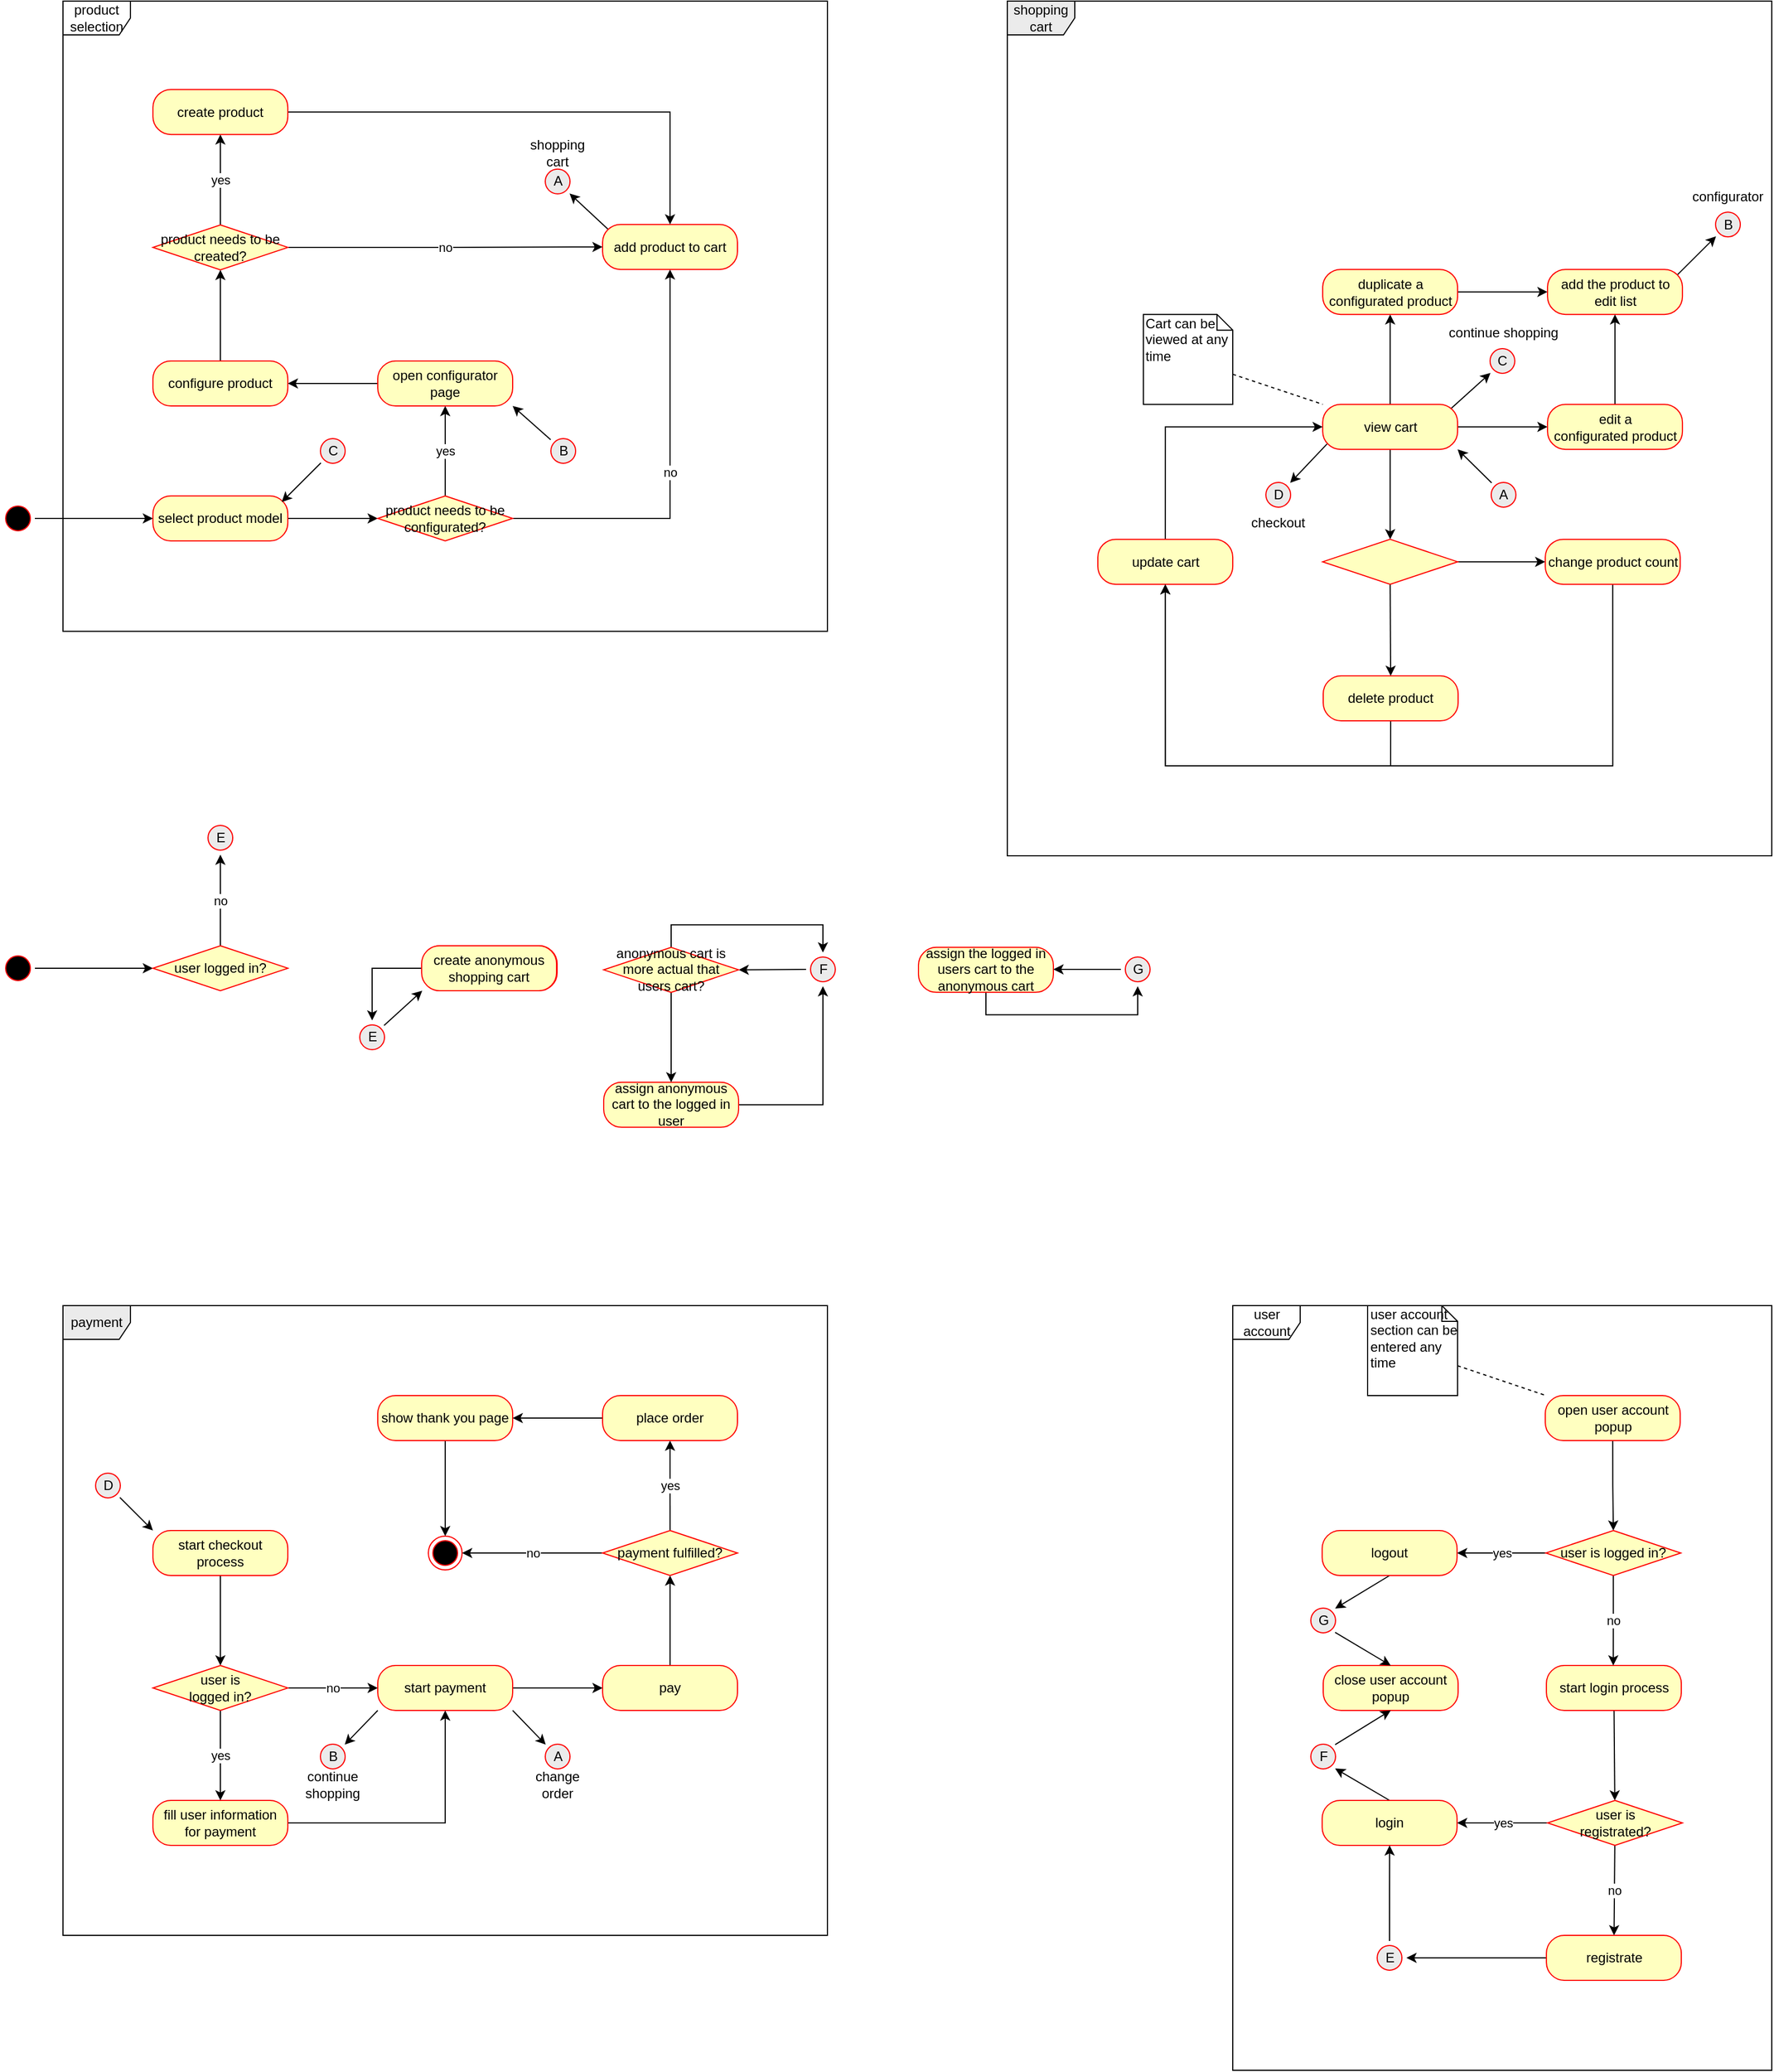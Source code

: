<mxfile version="13.3.1" type="device"><diagram id="E_ZSYY27F35FbY2pEfKc" name="Activity-Feature whole System"><mxGraphModel dx="1350" dy="816" grid="1" gridSize="10" guides="1" tooltips="1" connect="1" arrows="1" fold="1" page="1" pageScale="1" pageWidth="827" pageHeight="1169" math="0" shadow="0"><root><mxCell id="0"/><mxCell id="1" parent="0"/><mxCell id="Hu25dxv90kBAlVQyP7S_-33" value="user account" style="shape=umlFrame;whiteSpace=wrap;html=1;" parent="1" vertex="1"><mxGeometry x="1119.56" y="1240" width="479.47" height="680" as="geometry"/></mxCell><mxCell id="xkFdgrxgYcChMyyMa48f-175" value="payment" style="shape=umlFrame;whiteSpace=wrap;html=1;fillColor=#EBEBEB;" parent="1" vertex="1"><mxGeometry x="79.03" y="1240" width="680" height="560" as="geometry"/></mxCell><mxCell id="xkFdgrxgYcChMyyMa48f-104" value="shopping cart" style="shape=umlFrame;whiteSpace=wrap;html=1;fillColor=#EBEBEB;" parent="1" vertex="1"><mxGeometry x="919.03" y="80" width="680" height="760" as="geometry"/></mxCell><mxCell id="xkFdgrxgYcChMyyMa48f-55" value="product selection" style="shape=umlFrame;whiteSpace=wrap;html=1;" parent="1" vertex="1"><mxGeometry x="79.03" y="80" width="680" height="560.43" as="geometry"/></mxCell><mxCell id="xkFdgrxgYcChMyyMa48f-18" value="" style="edgeStyle=orthogonalEdgeStyle;rounded=0;orthogonalLoop=1;jettySize=auto;html=1;entryX=0;entryY=0.5;entryDx=0;entryDy=0;" parent="1" source="xkFdgrxgYcChMyyMa48f-1" target="xkFdgrxgYcChMyyMa48f-3" edge="1"><mxGeometry relative="1" as="geometry"><mxPoint x="234.03" y="569" as="targetPoint"/></mxGeometry></mxCell><mxCell id="xkFdgrxgYcChMyyMa48f-1" value="" style="ellipse;html=1;shape=startState;fillColor=#000000;strokeColor=#ff0000;" parent="1" vertex="1"><mxGeometry x="24.03" y="525" width="30" height="30" as="geometry"/></mxCell><mxCell id="xkFdgrxgYcChMyyMa48f-34" value="" style="edgeStyle=orthogonalEdgeStyle;rounded=0;orthogonalLoop=1;jettySize=auto;html=1;" parent="1" source="xkFdgrxgYcChMyyMa48f-3" target="xkFdgrxgYcChMyyMa48f-33" edge="1"><mxGeometry relative="1" as="geometry"/></mxCell><mxCell id="xkFdgrxgYcChMyyMa48f-3" value="select product model" style="rounded=1;whiteSpace=wrap;html=1;arcSize=40;fontColor=#000000;fillColor=#ffffc0;strokeColor=#ff0000;" parent="1" vertex="1"><mxGeometry x="159.03" y="520" width="120" height="40" as="geometry"/></mxCell><mxCell id="xkFdgrxgYcChMyyMa48f-36" value="yes" style="edgeStyle=orthogonalEdgeStyle;rounded=0;orthogonalLoop=1;jettySize=auto;html=1;" parent="1" source="xkFdgrxgYcChMyyMa48f-33" target="xkFdgrxgYcChMyyMa48f-35" edge="1"><mxGeometry relative="1" as="geometry"/></mxCell><mxCell id="xkFdgrxgYcChMyyMa48f-41" value="no" style="edgeStyle=orthogonalEdgeStyle;rounded=0;orthogonalLoop=1;jettySize=auto;html=1;entryX=0.5;entryY=1;entryDx=0;entryDy=0;" parent="1" source="xkFdgrxgYcChMyyMa48f-33" target="xkFdgrxgYcChMyyMa48f-44" edge="1"><mxGeometry relative="1" as="geometry"><mxPoint x="559.03" y="540" as="targetPoint"/></mxGeometry></mxCell><mxCell id="xkFdgrxgYcChMyyMa48f-33" value="product needs to be configurated?" style="rhombus;whiteSpace=wrap;html=1;fillColor=#ffffc0;strokeColor=#ff0000;fontFamily=Helvetica;fontSize=12;fontColor=#000000;align=center;" parent="1" vertex="1"><mxGeometry x="359.03" y="520" width="120" height="40" as="geometry"/></mxCell><mxCell id="xkFdgrxgYcChMyyMa48f-84" style="edgeStyle=none;rounded=0;orthogonalLoop=1;jettySize=auto;html=1;exitX=0.045;exitY=0.121;exitDx=0;exitDy=0;entryX=1;entryY=1;entryDx=0;entryDy=0;exitPerimeter=0;" parent="1" source="xkFdgrxgYcChMyyMa48f-44" target="xkFdgrxgYcChMyyMa48f-82" edge="1"><mxGeometry relative="1" as="geometry"/></mxCell><mxCell id="xkFdgrxgYcChMyyMa48f-44" value="add product to cart" style="rounded=1;whiteSpace=wrap;html=1;arcSize=40;fontColor=#000000;fillColor=#ffffc0;strokeColor=#ff0000;fontFamily=Helvetica;fontSize=12;align=center;" parent="1" vertex="1"><mxGeometry x="559" y="278.57" width="120" height="40" as="geometry"/></mxCell><mxCell id="Rp0HoMBA2yPft57vz_ov-6" style="edgeStyle=orthogonalEdgeStyle;rounded=0;orthogonalLoop=1;jettySize=auto;html=1;exitX=0;exitY=0.5;exitDx=0;exitDy=0;entryX=1;entryY=0.5;entryDx=0;entryDy=0;" parent="1" source="xkFdgrxgYcChMyyMa48f-35" target="xkFdgrxgYcChMyyMa48f-12" edge="1"><mxGeometry relative="1" as="geometry"/></mxCell><mxCell id="xkFdgrxgYcChMyyMa48f-35" value="open configurator page" style="rounded=1;whiteSpace=wrap;html=1;arcSize=40;fontColor=#000000;fillColor=#ffffc0;strokeColor=#ff0000;fontFamily=Helvetica;fontSize=12;align=center;" parent="1" vertex="1"><mxGeometry x="359.03" y="400" width="120" height="40" as="geometry"/></mxCell><mxCell id="xkFdgrxgYcChMyyMa48f-10" value="yes" style="edgeStyle=orthogonalEdgeStyle;rounded=0;orthogonalLoop=1;jettySize=auto;html=1;entryX=0.5;entryY=1;entryDx=0;entryDy=0;" parent="1" source="xkFdgrxgYcChMyyMa48f-7" target="Rp0HoMBA2yPft57vz_ov-9" edge="1"><mxGeometry relative="1" as="geometry"><mxPoint x="219.03" y="200" as="targetPoint"/></mxGeometry></mxCell><mxCell id="Rp0HoMBA2yPft57vz_ov-8" value="no" style="edgeStyle=orthogonalEdgeStyle;rounded=0;orthogonalLoop=1;jettySize=auto;html=1;exitX=1;exitY=0.5;exitDx=0;exitDy=0;entryX=0;entryY=0.5;entryDx=0;entryDy=0;" parent="1" source="xkFdgrxgYcChMyyMa48f-7" target="xkFdgrxgYcChMyyMa48f-44" edge="1"><mxGeometry relative="1" as="geometry"/></mxCell><mxCell id="xkFdgrxgYcChMyyMa48f-7" value="product needs to be created?" style="rhombus;whiteSpace=wrap;html=1;fillColor=#ffffc0;strokeColor=#ff0000;fontFamily=Helvetica;fontSize=12;fontColor=#000000;align=center;" parent="1" vertex="1"><mxGeometry x="159.03" y="279" width="120" height="40" as="geometry"/></mxCell><mxCell id="Rp0HoMBA2yPft57vz_ov-7" style="edgeStyle=orthogonalEdgeStyle;rounded=0;orthogonalLoop=1;jettySize=auto;html=1;exitX=0.5;exitY=0;exitDx=0;exitDy=0;entryX=0.5;entryY=1;entryDx=0;entryDy=0;" parent="1" source="xkFdgrxgYcChMyyMa48f-12" target="xkFdgrxgYcChMyyMa48f-7" edge="1"><mxGeometry relative="1" as="geometry"/></mxCell><mxCell id="xkFdgrxgYcChMyyMa48f-12" value="configure product" style="rounded=1;whiteSpace=wrap;html=1;arcSize=40;fontColor=#000000;fillColor=#ffffc0;strokeColor=#ff0000;fontFamily=Helvetica;fontSize=12;align=center;" parent="1" vertex="1"><mxGeometry x="159.03" y="400" width="120" height="40" as="geometry"/></mxCell><mxCell id="xkFdgrxgYcChMyyMa48f-59" value="" style="rounded=0;orthogonalLoop=1;jettySize=auto;html=1;entryX=1;entryY=1;entryDx=0;entryDy=0;" parent="1" source="xkFdgrxgYcChMyyMa48f-56" target="xkFdgrxgYcChMyyMa48f-35" edge="1"><mxGeometry relative="1" as="geometry"><mxPoint x="524.03" y="385" as="targetPoint"/></mxGeometry></mxCell><mxCell id="xkFdgrxgYcChMyyMa48f-56" value="B" style="ellipse;html=1;shape=startState;fillColor=#EBEBEB;strokeColor=#ff0000;" parent="1" vertex="1"><mxGeometry x="509.03" y="465" width="30" height="30" as="geometry"/></mxCell><mxCell id="xkFdgrxgYcChMyyMa48f-65" value="" style="edgeStyle=none;rounded=0;orthogonalLoop=1;jettySize=auto;html=1;" parent="1" source="xkFdgrxgYcChMyyMa48f-60" target="xkFdgrxgYcChMyyMa48f-64" edge="1"><mxGeometry relative="1" as="geometry"/></mxCell><mxCell id="xkFdgrxgYcChMyyMa48f-67" value="" style="edgeStyle=none;rounded=0;orthogonalLoop=1;jettySize=auto;html=1;" parent="1" source="xkFdgrxgYcChMyyMa48f-60" target="xkFdgrxgYcChMyyMa48f-66" edge="1"><mxGeometry relative="1" as="geometry"/></mxCell><mxCell id="xkFdgrxgYcChMyyMa48f-69" value="" style="edgeStyle=none;rounded=0;orthogonalLoop=1;jettySize=auto;html=1;" parent="1" source="xkFdgrxgYcChMyyMa48f-60" target="xkFdgrxgYcChMyyMa48f-68" edge="1"><mxGeometry relative="1" as="geometry"/></mxCell><mxCell id="xkFdgrxgYcChMyyMa48f-74" style="edgeStyle=none;rounded=0;orthogonalLoop=1;jettySize=auto;html=1;entryX=1;entryY=0;entryDx=0;entryDy=0;exitX=0.032;exitY=0.881;exitDx=0;exitDy=0;exitPerimeter=0;" parent="1" source="xkFdgrxgYcChMyyMa48f-60" target="xkFdgrxgYcChMyyMa48f-75" edge="1"><mxGeometry relative="1" as="geometry"><mxPoint x="1200.03" y="489" as="sourcePoint"/><mxPoint x="1120.03" y="559.0" as="targetPoint"/></mxGeometry></mxCell><mxCell id="xkFdgrxgYcChMyyMa48f-79" style="edgeStyle=none;rounded=0;orthogonalLoop=1;jettySize=auto;html=1;exitX=0;exitY=0;exitDx=0;exitDy=0;entryX=1;entryY=1;entryDx=0;entryDy=0;" parent="1" source="xkFdgrxgYcChMyyMa48f-77" target="xkFdgrxgYcChMyyMa48f-60" edge="1"><mxGeometry relative="1" as="geometry"><mxPoint x="1420.03" y="559.0" as="targetPoint"/></mxGeometry></mxCell><mxCell id="xkFdgrxgYcChMyyMa48f-153" style="rounded=0;orthogonalLoop=1;jettySize=auto;html=1;exitX=0.954;exitY=0.086;exitDx=0;exitDy=0;entryX=0;entryY=1;entryDx=0;entryDy=0;exitPerimeter=0;" parent="1" source="xkFdgrxgYcChMyyMa48f-60" target="xkFdgrxgYcChMyyMa48f-85" edge="1"><mxGeometry relative="1" as="geometry"/></mxCell><mxCell id="xkFdgrxgYcChMyyMa48f-154" value="continue shopping" style="text;html=1;align=center;verticalAlign=middle;resizable=0;points=[];;labelBackgroundColor=#ffffff;" parent="xkFdgrxgYcChMyyMa48f-153" vertex="1" connectable="0"><mxGeometry x="-0.624" y="1" relative="1" as="geometry"><mxPoint x="39.3" y="-60.52" as="offset"/></mxGeometry></mxCell><mxCell id="xkFdgrxgYcChMyyMa48f-60" value="view cart" style="rounded=1;whiteSpace=wrap;html=1;arcSize=40;fontColor=#000000;fillColor=#ffffc0;strokeColor=#ff0000;" parent="1" vertex="1"><mxGeometry x="1199.56" y="438.57" width="120" height="40" as="geometry"/></mxCell><mxCell id="Hu25dxv90kBAlVQyP7S_-50" style="edgeStyle=none;rounded=0;orthogonalLoop=1;jettySize=auto;html=1;exitX=1;exitY=0.5;exitDx=0;exitDy=0;entryX=0;entryY=0.5;entryDx=0;entryDy=0;" parent="1" source="xkFdgrxgYcChMyyMa48f-68" target="Hu25dxv90kBAlVQyP7S_-48" edge="1"><mxGeometry relative="1" as="geometry"/></mxCell><mxCell id="Hu25dxv90kBAlVQyP7S_-51" style="edgeStyle=none;rounded=0;orthogonalLoop=1;jettySize=auto;html=1;exitX=0.5;exitY=1;exitDx=0;exitDy=0;entryX=0.5;entryY=0;entryDx=0;entryDy=0;" parent="1" source="xkFdgrxgYcChMyyMa48f-68" target="Hu25dxv90kBAlVQyP7S_-46" edge="1"><mxGeometry relative="1" as="geometry"/></mxCell><mxCell id="xkFdgrxgYcChMyyMa48f-68" value="" style="rhombus;whiteSpace=wrap;html=1;fillColor=#ffffc0;strokeColor=#ff0000;fontFamily=Helvetica;fontSize=12;fontColor=#000000;align=center;" parent="1" vertex="1"><mxGeometry x="1199.56" y="558.57" width="120" height="40" as="geometry"/></mxCell><mxCell id="xkFdgrxgYcChMyyMa48f-161" style="edgeStyle=orthogonalEdgeStyle;rounded=0;orthogonalLoop=1;jettySize=auto;html=1;exitX=0.5;exitY=0;exitDx=0;exitDy=0;entryX=0;entryY=0.5;entryDx=0;entryDy=0;" parent="1" source="xkFdgrxgYcChMyyMa48f-158" target="xkFdgrxgYcChMyyMa48f-60" edge="1"><mxGeometry relative="1" as="geometry"/></mxCell><mxCell id="xkFdgrxgYcChMyyMa48f-158" value="update cart" style="rounded=1;whiteSpace=wrap;html=1;arcSize=40;fontColor=#000000;fillColor=#ffffc0;strokeColor=#ff0000;" parent="1" vertex="1"><mxGeometry x="999.56" y="558.57" width="120" height="40" as="geometry"/></mxCell><mxCell id="xkFdgrxgYcChMyyMa48f-97" value="" style="edgeStyle=none;rounded=0;orthogonalLoop=1;jettySize=auto;html=1;" parent="1" source="xkFdgrxgYcChMyyMa48f-66" target="xkFdgrxgYcChMyyMa48f-96" edge="1"><mxGeometry relative="1" as="geometry"/></mxCell><mxCell id="xkFdgrxgYcChMyyMa48f-66" value="duplicate a configurated product" style="rounded=1;whiteSpace=wrap;html=1;arcSize=40;fontColor=#000000;fillColor=#ffffc0;strokeColor=#ff0000;" parent="1" vertex="1"><mxGeometry x="1199.56" y="318.57" width="120" height="40" as="geometry"/></mxCell><mxCell id="xkFdgrxgYcChMyyMa48f-101" style="edgeStyle=none;rounded=0;orthogonalLoop=1;jettySize=auto;html=1;exitX=0.959;exitY=0.131;exitDx=0;exitDy=0;entryX=0;entryY=1;entryDx=0;entryDy=0;exitPerimeter=0;" parent="1" source="xkFdgrxgYcChMyyMa48f-96" target="xkFdgrxgYcChMyyMa48f-99" edge="1"><mxGeometry relative="1" as="geometry"/></mxCell><mxCell id="xkFdgrxgYcChMyyMa48f-96" value="add the product to edit list" style="rounded=1;whiteSpace=wrap;html=1;arcSize=40;fontColor=#000000;fillColor=#ffffc0;strokeColor=#ff0000;" parent="1" vertex="1"><mxGeometry x="1399.56" y="318.57" width="120" height="40" as="geometry"/></mxCell><mxCell id="xkFdgrxgYcChMyyMa48f-98" style="edgeStyle=none;rounded=0;orthogonalLoop=1;jettySize=auto;html=1;exitX=0.5;exitY=0;exitDx=0;exitDy=0;entryX=0.5;entryY=1;entryDx=0;entryDy=0;" parent="1" source="xkFdgrxgYcChMyyMa48f-64" target="xkFdgrxgYcChMyyMa48f-96" edge="1"><mxGeometry relative="1" as="geometry"/></mxCell><mxCell id="xkFdgrxgYcChMyyMa48f-64" value="edit a &lt;br&gt;configurated product" style="rounded=1;whiteSpace=wrap;html=1;arcSize=40;fontColor=#000000;fillColor=#ffffc0;strokeColor=#ff0000;" parent="1" vertex="1"><mxGeometry x="1399.56" y="438.57" width="120" height="40" as="geometry"/></mxCell><mxCell id="xkFdgrxgYcChMyyMa48f-75" value="D" style="ellipse;html=1;shape=startState;fillColor=#EBEBEB;strokeColor=#ff0000;" parent="1" vertex="1"><mxGeometry x="1145.03" y="504.0" width="30" height="30" as="geometry"/></mxCell><mxCell id="xkFdgrxgYcChMyyMa48f-77" value="A" style="ellipse;html=1;shape=startState;fillColor=#EBEBEB;strokeColor=#ff0000;" parent="1" vertex="1"><mxGeometry x="1345.43" y="504.0" width="30" height="30" as="geometry"/></mxCell><mxCell id="xkFdgrxgYcChMyyMa48f-82" value="A" style="ellipse;html=1;shape=startState;fillColor=#EBEBEB;strokeColor=#ff0000;" parent="1" vertex="1"><mxGeometry x="504.03" y="225.43" width="30" height="30" as="geometry"/></mxCell><mxCell id="xkFdgrxgYcChMyyMa48f-85" value="C" style="ellipse;html=1;shape=startState;fillColor=#EBEBEB;strokeColor=#ff0000;" parent="1" vertex="1"><mxGeometry x="1344.43" y="385" width="30" height="30" as="geometry"/></mxCell><mxCell id="xkFdgrxgYcChMyyMa48f-91" value="" style="edgeStyle=none;rounded=0;orthogonalLoop=1;jettySize=auto;html=1;entryX=0.955;entryY=0.135;entryDx=0;entryDy=0;entryPerimeter=0;" parent="1" source="xkFdgrxgYcChMyyMa48f-88" target="xkFdgrxgYcChMyyMa48f-3" edge="1"><mxGeometry relative="1" as="geometry"><mxPoint x="224.03" y="480.0" as="targetPoint"/></mxGeometry></mxCell><mxCell id="xkFdgrxgYcChMyyMa48f-88" value="C" style="ellipse;html=1;shape=startState;fillColor=#EBEBEB;strokeColor=#ff0000;" parent="1" vertex="1"><mxGeometry x="304.03" y="465" width="30" height="30" as="geometry"/></mxCell><mxCell id="xkFdgrxgYcChMyyMa48f-99" value="B" style="ellipse;html=1;shape=startState;fillColor=#EBEBEB;strokeColor=#ff0000;" parent="1" vertex="1"><mxGeometry x="1545.03" y="263.57" width="30" height="30" as="geometry"/></mxCell><mxCell id="xkFdgrxgYcChMyyMa48f-108" value="" style="edgeStyle=none;rounded=0;orthogonalLoop=1;jettySize=auto;html=1;" parent="1" source="xkFdgrxgYcChMyyMa48f-105" target="xkFdgrxgYcChMyyMa48f-107" edge="1"><mxGeometry relative="1" as="geometry"/></mxCell><mxCell id="xkFdgrxgYcChMyyMa48f-105" value="start checkout process" style="rounded=1;whiteSpace=wrap;html=1;arcSize=40;fontColor=#000000;fillColor=#ffffc0;strokeColor=#ff0000;" parent="1" vertex="1"><mxGeometry x="159.03" y="1440" width="120" height="40" as="geometry"/></mxCell><mxCell id="xkFdgrxgYcChMyyMa48f-113" value="yes" style="edgeStyle=none;rounded=0;orthogonalLoop=1;jettySize=auto;html=1;" parent="1" source="xkFdgrxgYcChMyyMa48f-107" target="xkFdgrxgYcChMyyMa48f-112" edge="1"><mxGeometry relative="1" as="geometry"/></mxCell><mxCell id="xkFdgrxgYcChMyyMa48f-115" value="no" style="edgeStyle=none;rounded=0;orthogonalLoop=1;jettySize=auto;html=1;" parent="1" source="xkFdgrxgYcChMyyMa48f-107" target="xkFdgrxgYcChMyyMa48f-114" edge="1"><mxGeometry relative="1" as="geometry"/></mxCell><mxCell id="xkFdgrxgYcChMyyMa48f-107" value="user is &lt;br&gt;logged in?" style="rhombus;whiteSpace=wrap;html=1;fillColor=#ffffc0;strokeColor=#ff0000;fontFamily=Helvetica;fontSize=12;fontColor=#000000;align=center;" parent="1" vertex="1"><mxGeometry x="159.03" y="1560" width="120" height="40" as="geometry"/></mxCell><mxCell id="xkFdgrxgYcChMyyMa48f-134" value="" style="edgeStyle=orthogonalEdgeStyle;rounded=0;orthogonalLoop=1;jettySize=auto;html=1;" parent="1" source="xkFdgrxgYcChMyyMa48f-114" target="xkFdgrxgYcChMyyMa48f-133" edge="1"><mxGeometry relative="1" as="geometry"/></mxCell><mxCell id="xkFdgrxgYcChMyyMa48f-163" style="rounded=0;orthogonalLoop=1;jettySize=auto;html=1;exitX=0;exitY=1;exitDx=0;exitDy=0;entryX=1;entryY=0;entryDx=0;entryDy=0;" parent="1" source="xkFdgrxgYcChMyyMa48f-114" target="xkFdgrxgYcChMyyMa48f-162" edge="1"><mxGeometry relative="1" as="geometry"/></mxCell><mxCell id="xkFdgrxgYcChMyyMa48f-167" style="edgeStyle=none;rounded=0;orthogonalLoop=1;jettySize=auto;html=1;exitX=1;exitY=1;exitDx=0;exitDy=0;entryX=0;entryY=0;entryDx=0;entryDy=0;" parent="1" source="xkFdgrxgYcChMyyMa48f-114" target="xkFdgrxgYcChMyyMa48f-165" edge="1"><mxGeometry relative="1" as="geometry"/></mxCell><mxCell id="xkFdgrxgYcChMyyMa48f-114" value="start payment&lt;br&gt;" style="rounded=1;whiteSpace=wrap;html=1;arcSize=40;fontColor=#000000;fillColor=#ffffc0;strokeColor=#ff0000;fontFamily=Helvetica;fontSize=12;align=center;" parent="1" vertex="1"><mxGeometry x="359.03" y="1560" width="120" height="40" as="geometry"/></mxCell><mxCell id="xkFdgrxgYcChMyyMa48f-171" style="edgeStyle=none;rounded=0;orthogonalLoop=1;jettySize=auto;html=1;exitX=0.5;exitY=0;exitDx=0;exitDy=0;entryX=0.5;entryY=1;entryDx=0;entryDy=0;" parent="1" source="xkFdgrxgYcChMyyMa48f-133" target="xkFdgrxgYcChMyyMa48f-117" edge="1"><mxGeometry relative="1" as="geometry"/></mxCell><mxCell id="xkFdgrxgYcChMyyMa48f-133" value="pay" style="rounded=1;whiteSpace=wrap;html=1;arcSize=40;fontColor=#000000;fillColor=#ffffc0;strokeColor=#ff0000;fontFamily=Helvetica;fontSize=12;align=center;" parent="1" vertex="1"><mxGeometry x="559.03" y="1560" width="120" height="40" as="geometry"/></mxCell><mxCell id="xkFdgrxgYcChMyyMa48f-174" value="no" style="edgeStyle=none;rounded=0;orthogonalLoop=1;jettySize=auto;html=1;exitX=0;exitY=0.5;exitDx=0;exitDy=0;entryX=1;entryY=0.5;entryDx=0;entryDy=0;" parent="1" source="xkFdgrxgYcChMyyMa48f-117" target="xkFdgrxgYcChMyyMa48f-130" edge="1"><mxGeometry relative="1" as="geometry"/></mxCell><mxCell id="XdC96Cc8y_6DMQEdUEgo-3" value="yes" style="edgeStyle=orthogonalEdgeStyle;rounded=0;orthogonalLoop=1;jettySize=auto;html=1;exitX=0.5;exitY=0;exitDx=0;exitDy=0;entryX=0.5;entryY=1;entryDx=0;entryDy=0;" parent="1" source="xkFdgrxgYcChMyyMa48f-117" target="XdC96Cc8y_6DMQEdUEgo-1" edge="1"><mxGeometry relative="1" as="geometry"/></mxCell><mxCell id="xkFdgrxgYcChMyyMa48f-117" value="payment fulfilled?" style="rhombus;whiteSpace=wrap;html=1;fillColor=#ffffc0;strokeColor=#ff0000;fontFamily=Helvetica;fontSize=12;fontColor=#000000;align=center;" parent="1" vertex="1"><mxGeometry x="559.03" y="1440" width="120" height="40" as="geometry"/></mxCell><mxCell id="xkFdgrxgYcChMyyMa48f-170" style="edgeStyle=none;rounded=0;orthogonalLoop=1;jettySize=auto;html=1;exitX=0.5;exitY=1;exitDx=0;exitDy=0;entryX=0.5;entryY=0;entryDx=0;entryDy=0;" parent="1" source="xkFdgrxgYcChMyyMa48f-126" target="xkFdgrxgYcChMyyMa48f-130" edge="1"><mxGeometry relative="1" as="geometry"/></mxCell><mxCell id="xkFdgrxgYcChMyyMa48f-126" value="show thank you page" style="rounded=1;whiteSpace=wrap;html=1;arcSize=40;fontColor=#000000;fillColor=#ffffc0;strokeColor=#ff0000;fontFamily=Helvetica;fontSize=12;align=center;" parent="1" vertex="1"><mxGeometry x="359.03" y="1320" width="120" height="40" as="geometry"/></mxCell><mxCell id="xkFdgrxgYcChMyyMa48f-116" style="edgeStyle=orthogonalEdgeStyle;rounded=0;orthogonalLoop=1;jettySize=auto;html=1;exitX=1;exitY=0.5;exitDx=0;exitDy=0;entryX=0.5;entryY=1;entryDx=0;entryDy=0;" parent="1" source="xkFdgrxgYcChMyyMa48f-112" target="xkFdgrxgYcChMyyMa48f-114" edge="1"><mxGeometry relative="1" as="geometry"/></mxCell><mxCell id="xkFdgrxgYcChMyyMa48f-112" value="fill user information for payment" style="rounded=1;whiteSpace=wrap;html=1;arcSize=40;fontColor=#000000;fillColor=#ffffc0;strokeColor=#ff0000;fontFamily=Helvetica;fontSize=12;align=center;" parent="1" vertex="1"><mxGeometry x="159.03" y="1680" width="120" height="40" as="geometry"/></mxCell><mxCell id="xkFdgrxgYcChMyyMa48f-111" style="edgeStyle=none;rounded=0;orthogonalLoop=1;jettySize=auto;html=1;exitX=1;exitY=1;exitDx=0;exitDy=0;entryX=0;entryY=0;entryDx=0;entryDy=0;" parent="1" source="xkFdgrxgYcChMyyMa48f-109" target="xkFdgrxgYcChMyyMa48f-105" edge="1"><mxGeometry relative="1" as="geometry"/></mxCell><mxCell id="xkFdgrxgYcChMyyMa48f-109" value="D" style="ellipse;html=1;shape=startState;fillColor=#EBEBEB;strokeColor=#ff0000;" parent="1" vertex="1"><mxGeometry x="104.03" y="1385" width="30" height="30" as="geometry"/></mxCell><mxCell id="xkFdgrxgYcChMyyMa48f-130" value="" style="ellipse;html=1;shape=endState;fillColor=#000000;strokeColor=#ff0000;" parent="1" vertex="1"><mxGeometry x="404.03" y="1445" width="30" height="30" as="geometry"/></mxCell><mxCell id="xkFdgrxgYcChMyyMa48f-155" value="checkout" style="text;html=1;strokeColor=none;fillColor=none;align=center;verticalAlign=middle;whiteSpace=wrap;rounded=0;" parent="1" vertex="1"><mxGeometry x="1140.03" y="534" width="40" height="20" as="geometry"/></mxCell><mxCell id="xkFdgrxgYcChMyyMa48f-156" value="shopping cart" style="text;html=1;strokeColor=none;fillColor=none;align=center;verticalAlign=middle;whiteSpace=wrap;rounded=0;" parent="1" vertex="1"><mxGeometry x="499.03" y="205" width="40" height="20" as="geometry"/></mxCell><mxCell id="xkFdgrxgYcChMyyMa48f-157" value="configurator" style="text;html=1;strokeColor=none;fillColor=none;align=center;verticalAlign=middle;whiteSpace=wrap;rounded=0;" parent="1" vertex="1"><mxGeometry x="1540.03" y="244" width="40" height="20" as="geometry"/></mxCell><mxCell id="xkFdgrxgYcChMyyMa48f-162" value="B" style="ellipse;html=1;shape=startState;fillColor=#EBEBEB;strokeColor=#ff0000;" parent="1" vertex="1"><mxGeometry x="304.03" y="1626" width="30" height="30" as="geometry"/></mxCell><mxCell id="xkFdgrxgYcChMyyMa48f-164" value="continue shopping" style="text;html=1;strokeColor=none;fillColor=none;align=center;verticalAlign=middle;whiteSpace=wrap;rounded=0;" parent="1" vertex="1"><mxGeometry x="299.03" y="1656" width="40" height="20" as="geometry"/></mxCell><mxCell id="xkFdgrxgYcChMyyMa48f-165" value="A" style="ellipse;html=1;shape=startState;fillColor=#EBEBEB;strokeColor=#ff0000;" parent="1" vertex="1"><mxGeometry x="504.03" y="1626" width="30" height="30" as="geometry"/></mxCell><mxCell id="xkFdgrxgYcChMyyMa48f-166" value="change order" style="text;html=1;strokeColor=none;fillColor=none;align=center;verticalAlign=middle;whiteSpace=wrap;rounded=0;" parent="1" vertex="1"><mxGeometry x="499.03" y="1656" width="40" height="20" as="geometry"/></mxCell><mxCell id="Hu25dxv90kBAlVQyP7S_-6" style="endArrow=none;dashed=1;html=1;fontFamily=Helvetica;fontSize=11;fontColor=#000000;align=center;strokeColor=#000000;" parent="1" source="Hu25dxv90kBAlVQyP7S_-3" target="xkFdgrxgYcChMyyMa48f-60" edge="1"><mxGeometry relative="1" as="geometry"/></mxCell><mxCell id="Hu25dxv90kBAlVQyP7S_-3" value="Cart can be viewed at any time" style="shape=note;whiteSpace=wrap;html=1;size=14;verticalAlign=top;align=left;spacingTop=-6;" parent="1" vertex="1"><mxGeometry x="1040.09" y="358.57" width="79.47" height="80" as="geometry"/></mxCell><mxCell id="Hu25dxv90kBAlVQyP7S_-10" value="" style="edgeStyle=none;rounded=0;orthogonalLoop=1;jettySize=auto;html=1;" parent="1" source="Hu25dxv90kBAlVQyP7S_-7" target="Hu25dxv90kBAlVQyP7S_-9" edge="1"><mxGeometry relative="1" as="geometry"/></mxCell><mxCell id="Hu25dxv90kBAlVQyP7S_-7" value="start login process" style="rounded=1;whiteSpace=wrap;html=1;arcSize=40;fontColor=#000000;fillColor=#ffffc0;strokeColor=#ff0000;" parent="1" vertex="1"><mxGeometry x="1398.56" y="1560" width="120" height="40" as="geometry"/></mxCell><mxCell id="Hu25dxv90kBAlVQyP7S_-12" value="no" style="edgeStyle=none;rounded=0;orthogonalLoop=1;jettySize=auto;html=1;" parent="1" source="Hu25dxv90kBAlVQyP7S_-9" target="Hu25dxv90kBAlVQyP7S_-11" edge="1"><mxGeometry relative="1" as="geometry"/></mxCell><mxCell id="Hu25dxv90kBAlVQyP7S_-14" value="yes" style="edgeStyle=none;rounded=0;orthogonalLoop=1;jettySize=auto;html=1;" parent="1" source="Hu25dxv90kBAlVQyP7S_-9" target="Hu25dxv90kBAlVQyP7S_-13" edge="1"><mxGeometry relative="1" as="geometry"/></mxCell><mxCell id="Hu25dxv90kBAlVQyP7S_-9" value="user is &lt;br&gt;registrated?" style="rhombus;whiteSpace=wrap;html=1;fillColor=#ffffc0;strokeColor=#ff0000;fontFamily=Helvetica;fontSize=12;fontColor=#000000;align=center;" parent="1" vertex="1"><mxGeometry x="1399.56" y="1680" width="120" height="40" as="geometry"/></mxCell><mxCell id="nnfLK5CVF44dqB5_4nu6-29" value="" style="rounded=0;orthogonalLoop=1;jettySize=auto;html=1;entryX=1;entryY=1;entryDx=0;entryDy=0;exitX=0.5;exitY=0;exitDx=0;exitDy=0;" edge="1" parent="1" source="Hu25dxv90kBAlVQyP7S_-13" target="nnfLK5CVF44dqB5_4nu6-28"><mxGeometry relative="1" as="geometry"/></mxCell><mxCell id="Hu25dxv90kBAlVQyP7S_-13" value="login" style="rounded=1;whiteSpace=wrap;html=1;arcSize=40;fontColor=#000000;fillColor=#ffffc0;strokeColor=#ff0000;fontFamily=Helvetica;fontSize=12;align=center;" parent="1" vertex="1"><mxGeometry x="1199.09" y="1680" width="120" height="40" as="geometry"/></mxCell><mxCell id="nnfLK5CVF44dqB5_4nu6-2" style="edgeStyle=orthogonalEdgeStyle;rounded=0;orthogonalLoop=1;jettySize=auto;html=1;exitX=0;exitY=0.5;exitDx=0;exitDy=0;entryX=1;entryY=0.5;entryDx=0;entryDy=0;" edge="1" parent="1" source="Hu25dxv90kBAlVQyP7S_-11" target="nnfLK5CVF44dqB5_4nu6-18"><mxGeometry relative="1" as="geometry"><mxPoint x="1319.03" y="1820" as="targetPoint"/></mxGeometry></mxCell><mxCell id="Hu25dxv90kBAlVQyP7S_-11" value="registrate" style="rounded=1;whiteSpace=wrap;html=1;arcSize=40;fontColor=#000000;fillColor=#ffffc0;strokeColor=#ff0000;fontFamily=Helvetica;fontSize=12;align=center;" parent="1" vertex="1"><mxGeometry x="1398.56" y="1800" width="120" height="40" as="geometry"/></mxCell><mxCell id="Hu25dxv90kBAlVQyP7S_-26" value="" style="edgeStyle=orthogonalEdgeStyle;rounded=0;orthogonalLoop=1;jettySize=auto;html=1;entryX=0.5;entryY=0;entryDx=0;entryDy=0;exitX=0.5;exitY=1;exitDx=0;exitDy=0;" parent="1" source="Hu25dxv90kBAlVQyP7S_-20" target="Hu25dxv90kBAlVQyP7S_-25" edge="1"><mxGeometry relative="1" as="geometry"/></mxCell><mxCell id="Hu25dxv90kBAlVQyP7S_-20" value="open user account popup" style="rounded=1;whiteSpace=wrap;html=1;arcSize=40;fontColor=#000000;fillColor=#ffffc0;strokeColor=#ff0000;" parent="1" vertex="1"><mxGeometry x="1397.56" y="1320" width="120" height="40" as="geometry"/></mxCell><mxCell id="Hu25dxv90kBAlVQyP7S_-29" value="no" style="edgeStyle=orthogonalEdgeStyle;rounded=0;orthogonalLoop=1;jettySize=auto;html=1;exitX=0.5;exitY=1;exitDx=0;exitDy=0;" parent="1" source="Hu25dxv90kBAlVQyP7S_-25" edge="1"><mxGeometry relative="1" as="geometry"><mxPoint x="1458.03" y="1560" as="targetPoint"/></mxGeometry></mxCell><mxCell id="Hu25dxv90kBAlVQyP7S_-30" value="yes" style="edgeStyle=orthogonalEdgeStyle;rounded=0;orthogonalLoop=1;jettySize=auto;html=1;exitX=0;exitY=0.5;exitDx=0;exitDy=0;entryX=1;entryY=0.5;entryDx=0;entryDy=0;" parent="1" source="Hu25dxv90kBAlVQyP7S_-25" target="Hu25dxv90kBAlVQyP7S_-27" edge="1"><mxGeometry relative="1" as="geometry"/></mxCell><mxCell id="Hu25dxv90kBAlVQyP7S_-25" value="user is logged in?" style="rhombus;whiteSpace=wrap;html=1;fillColor=#ffffc0;strokeColor=#ff0000;fontFamily=Helvetica;fontSize=12;fontColor=#000000;align=center;" parent="1" vertex="1"><mxGeometry x="1398.09" y="1440" width="120" height="40" as="geometry"/></mxCell><mxCell id="Hu25dxv90kBAlVQyP7S_-44" style="edgeStyle=none;rounded=0;orthogonalLoop=1;jettySize=auto;html=1;exitX=0.5;exitY=1;exitDx=0;exitDy=0;entryX=1;entryY=0;entryDx=0;entryDy=0;" parent="1" source="Hu25dxv90kBAlVQyP7S_-27" target="nnfLK5CVF44dqB5_4nu6-40" edge="1"><mxGeometry relative="1" as="geometry"/></mxCell><mxCell id="Hu25dxv90kBAlVQyP7S_-27" value="logout" style="rounded=1;whiteSpace=wrap;html=1;arcSize=40;fontColor=#000000;fillColor=#ffffc0;strokeColor=#ff0000;" parent="1" vertex="1"><mxGeometry x="1199.09" y="1440" width="120" height="40" as="geometry"/></mxCell><mxCell id="Hu25dxv90kBAlVQyP7S_-37" style="endArrow=none;dashed=1;html=1;fontFamily=Helvetica;fontSize=11;fontColor=#000000;align=center;strokeColor=#000000;" parent="1" source="Hu25dxv90kBAlVQyP7S_-35" target="Hu25dxv90kBAlVQyP7S_-20" edge="1"><mxGeometry relative="1" as="geometry"/></mxCell><mxCell id="Hu25dxv90kBAlVQyP7S_-35" value="user account section can be entered any time" style="shape=note;whiteSpace=wrap;html=1;size=14;verticalAlign=top;align=left;spacingTop=-6;" parent="1" vertex="1"><mxGeometry x="1239.5" y="1240" width="80.06" height="80" as="geometry"/></mxCell><mxCell id="Hu25dxv90kBAlVQyP7S_-42" value="close user account popup" style="rounded=1;whiteSpace=wrap;html=1;arcSize=40;fontColor=#000000;fillColor=#ffffc0;strokeColor=#ff0000;" parent="1" vertex="1"><mxGeometry x="1200.03" y="1560" width="120" height="40" as="geometry"/></mxCell><mxCell id="Hu25dxv90kBAlVQyP7S_-52" style="edgeStyle=orthogonalEdgeStyle;rounded=0;orthogonalLoop=1;jettySize=auto;html=1;exitX=0.5;exitY=1;exitDx=0;exitDy=0;entryX=0.5;entryY=1;entryDx=0;entryDy=0;" parent="1" source="Hu25dxv90kBAlVQyP7S_-46" target="xkFdgrxgYcChMyyMa48f-158" edge="1"><mxGeometry relative="1" as="geometry"><Array as="points"><mxPoint x="1260.03" y="760"/><mxPoint x="1060.03" y="760"/></Array></mxGeometry></mxCell><mxCell id="Hu25dxv90kBAlVQyP7S_-46" value="delete product" style="rounded=1;whiteSpace=wrap;html=1;arcSize=40;fontColor=#000000;fillColor=#ffffc0;strokeColor=#ff0000;" parent="1" vertex="1"><mxGeometry x="1200.03" y="680" width="120" height="40" as="geometry"/></mxCell><mxCell id="Hu25dxv90kBAlVQyP7S_-53" style="edgeStyle=orthogonalEdgeStyle;rounded=0;orthogonalLoop=1;jettySize=auto;html=1;exitX=0.5;exitY=1;exitDx=0;exitDy=0;entryX=0.5;entryY=1;entryDx=0;entryDy=0;" parent="1" source="Hu25dxv90kBAlVQyP7S_-48" target="xkFdgrxgYcChMyyMa48f-158" edge="1"><mxGeometry relative="1" as="geometry"><Array as="points"><mxPoint x="1458.03" y="760"/><mxPoint x="1060.03" y="760"/></Array></mxGeometry></mxCell><mxCell id="Hu25dxv90kBAlVQyP7S_-48" value="change product count" style="rounded=1;whiteSpace=wrap;html=1;arcSize=40;fontColor=#000000;fillColor=#ffffc0;strokeColor=#ff0000;" parent="1" vertex="1"><mxGeometry x="1397.56" y="558.57" width="120" height="40" as="geometry"/></mxCell><mxCell id="XdC96Cc8y_6DMQEdUEgo-2" style="edgeStyle=orthogonalEdgeStyle;rounded=0;orthogonalLoop=1;jettySize=auto;html=1;exitX=0;exitY=0.5;exitDx=0;exitDy=0;entryX=1;entryY=0.5;entryDx=0;entryDy=0;" parent="1" source="XdC96Cc8y_6DMQEdUEgo-1" target="xkFdgrxgYcChMyyMa48f-126" edge="1"><mxGeometry relative="1" as="geometry"/></mxCell><mxCell id="XdC96Cc8y_6DMQEdUEgo-1" value="place order" style="rounded=1;whiteSpace=wrap;html=1;arcSize=40;fontColor=#000000;fillColor=#ffffc0;strokeColor=#ff0000;" parent="1" vertex="1"><mxGeometry x="559" y="1320" width="120" height="40" as="geometry"/></mxCell><mxCell id="Rp0HoMBA2yPft57vz_ov-10" style="edgeStyle=orthogonalEdgeStyle;rounded=0;orthogonalLoop=1;jettySize=auto;html=1;exitX=1;exitY=0.5;exitDx=0;exitDy=0;entryX=0.5;entryY=0;entryDx=0;entryDy=0;" parent="1" source="Rp0HoMBA2yPft57vz_ov-9" target="xkFdgrxgYcChMyyMa48f-44" edge="1"><mxGeometry relative="1" as="geometry"><Array as="points"><mxPoint x="619" y="179"/></Array></mxGeometry></mxCell><mxCell id="Rp0HoMBA2yPft57vz_ov-9" value="create product" style="rounded=1;whiteSpace=wrap;html=1;arcSize=40;fontColor=#000000;fillColor=#ffffc0;strokeColor=#ff0000;fontFamily=Helvetica;fontSize=12;align=center;" parent="1" vertex="1"><mxGeometry x="159.03" y="158.57" width="120" height="40" as="geometry"/></mxCell><mxCell id="nnfLK5CVF44dqB5_4nu6-3" style="edgeStyle=orthogonalEdgeStyle;rounded=0;orthogonalLoop=1;jettySize=auto;html=1;exitX=0.5;exitY=0;exitDx=0;exitDy=0;entryX=0.5;entryY=1;entryDx=0;entryDy=0;" edge="1" parent="1" source="nnfLK5CVF44dqB5_4nu6-18" target="Hu25dxv90kBAlVQyP7S_-13"><mxGeometry relative="1" as="geometry"><mxPoint x="1259.03" y="1800" as="sourcePoint"/></mxGeometry></mxCell><mxCell id="nnfLK5CVF44dqB5_4nu6-7" style="edgeStyle=orthogonalEdgeStyle;rounded=0;orthogonalLoop=1;jettySize=auto;html=1;exitX=1;exitY=0.5;exitDx=0;exitDy=0;entryX=0;entryY=0.5;entryDx=0;entryDy=0;" edge="1" parent="1" source="nnfLK5CVF44dqB5_4nu6-5" target="nnfLK5CVF44dqB5_4nu6-8"><mxGeometry relative="1" as="geometry"><mxPoint x="159.03" y="940" as="targetPoint"/></mxGeometry></mxCell><mxCell id="nnfLK5CVF44dqB5_4nu6-5" value="" style="ellipse;html=1;shape=startState;fillColor=#000000;strokeColor=#ff0000;" vertex="1" parent="1"><mxGeometry x="24.03" y="925" width="30" height="30" as="geometry"/></mxCell><mxCell id="nnfLK5CVF44dqB5_4nu6-19" value="no" style="edgeStyle=none;rounded=0;orthogonalLoop=1;jettySize=auto;html=1;exitX=0.5;exitY=0;exitDx=0;exitDy=0;entryX=0.5;entryY=1;entryDx=0;entryDy=0;" edge="1" parent="1" source="nnfLK5CVF44dqB5_4nu6-8" target="nnfLK5CVF44dqB5_4nu6-20"><mxGeometry relative="1" as="geometry"><mxPoint x="219.03" y="840" as="targetPoint"/></mxGeometry></mxCell><mxCell id="nnfLK5CVF44dqB5_4nu6-8" value="user logged in?" style="rhombus;whiteSpace=wrap;html=1;fillColor=#ffffc0;strokeColor=#ff0000;fontFamily=Helvetica;fontSize=12;fontColor=#000000;align=center;" vertex="1" parent="1"><mxGeometry x="159.03" y="920" width="120" height="40" as="geometry"/></mxCell><mxCell id="nnfLK5CVF44dqB5_4nu6-16" style="edgeStyle=orthogonalEdgeStyle;rounded=0;orthogonalLoop=1;jettySize=auto;html=1;exitX=0;exitY=0.5;exitDx=0;exitDy=0;entryX=0.5;entryY=0;entryDx=0;entryDy=0;" edge="1" parent="1" source="nnfLK5CVF44dqB5_4nu6-12" target="nnfLK5CVF44dqB5_4nu6-13"><mxGeometry relative="1" as="geometry"/></mxCell><mxCell id="nnfLK5CVF44dqB5_4nu6-12" value="create cart" style="rounded=1;whiteSpace=wrap;html=1;arcSize=40;fontColor=#000000;fillColor=#ffffc0;strokeColor=#ff0000;" vertex="1" parent="1"><mxGeometry x="398.59" y="920.0" width="120" height="40" as="geometry"/></mxCell><mxCell id="nnfLK5CVF44dqB5_4nu6-17" style="rounded=0;orthogonalLoop=1;jettySize=auto;html=1;exitX=1;exitY=0;exitDx=0;exitDy=0;entryX=0;entryY=1;entryDx=0;entryDy=0;" edge="1" parent="1" source="nnfLK5CVF44dqB5_4nu6-13" target="nnfLK5CVF44dqB5_4nu6-12"><mxGeometry relative="1" as="geometry"/></mxCell><mxCell id="nnfLK5CVF44dqB5_4nu6-13" value="E" style="ellipse;html=1;shape=startState;fillColor=#EBEBEB;strokeColor=#ff0000;" vertex="1" parent="1"><mxGeometry x="339.03" y="986.43" width="30" height="30" as="geometry"/></mxCell><mxCell id="nnfLK5CVF44dqB5_4nu6-18" value="E" style="ellipse;html=1;shape=startState;fillColor=#EBEBEB;strokeColor=#ff0000;" vertex="1" parent="1"><mxGeometry x="1244.03" y="1805" width="30" height="30" as="geometry"/></mxCell><mxCell id="nnfLK5CVF44dqB5_4nu6-20" value="E" style="ellipse;html=1;shape=startState;fillColor=#EBEBEB;strokeColor=#ff0000;" vertex="1" parent="1"><mxGeometry x="204.03" y="809" width="30" height="30" as="geometry"/></mxCell><mxCell id="nnfLK5CVF44dqB5_4nu6-39" style="edgeStyle=orthogonalEdgeStyle;rounded=0;orthogonalLoop=1;jettySize=auto;html=1;exitX=1;exitY=0.5;exitDx=0;exitDy=0;entryX=0.5;entryY=1;entryDx=0;entryDy=0;" edge="1" parent="1" source="nnfLK5CVF44dqB5_4nu6-22" target="nnfLK5CVF44dqB5_4nu6-23"><mxGeometry relative="1" as="geometry"/></mxCell><mxCell id="nnfLK5CVF44dqB5_4nu6-22" value="assign anonymous cart to the logged in user" style="rounded=1;whiteSpace=wrap;html=1;arcSize=40;fontColor=#000000;fillColor=#ffffc0;strokeColor=#ff0000;" vertex="1" parent="1"><mxGeometry x="560" y="1041.43" width="120" height="40" as="geometry"/></mxCell><mxCell id="nnfLK5CVF44dqB5_4nu6-27" value="create anonymous shopping cart" style="rounded=1;whiteSpace=wrap;html=1;arcSize=40;fontColor=#000000;fillColor=#ffffc0;strokeColor=#ff0000;" vertex="1" parent="1"><mxGeometry x="398.06" y="920.0" width="120" height="40" as="geometry"/></mxCell><mxCell id="nnfLK5CVF44dqB5_4nu6-32" style="edgeStyle=none;rounded=0;orthogonalLoop=1;jettySize=auto;html=1;exitX=0;exitY=0.5;exitDx=0;exitDy=0;entryX=1;entryY=0.5;entryDx=0;entryDy=0;" edge="1" parent="1" source="nnfLK5CVF44dqB5_4nu6-23" target="nnfLK5CVF44dqB5_4nu6-31"><mxGeometry relative="1" as="geometry"/></mxCell><mxCell id="nnfLK5CVF44dqB5_4nu6-23" value="F" style="ellipse;html=1;shape=startState;fillColor=#EBEBEB;strokeColor=#ff0000;" vertex="1" parent="1"><mxGeometry x="740" y="926.0" width="30" height="30" as="geometry"/></mxCell><mxCell id="nnfLK5CVF44dqB5_4nu6-30" style="rounded=0;orthogonalLoop=1;jettySize=auto;html=1;exitX=1;exitY=0;exitDx=0;exitDy=0;entryX=0.5;entryY=1;entryDx=0;entryDy=0;" edge="1" parent="1" source="nnfLK5CVF44dqB5_4nu6-28" target="Hu25dxv90kBAlVQyP7S_-42"><mxGeometry relative="1" as="geometry"/></mxCell><mxCell id="nnfLK5CVF44dqB5_4nu6-28" value="F" style="ellipse;html=1;shape=startState;fillColor=#EBEBEB;strokeColor=#ff0000;" vertex="1" parent="1"><mxGeometry x="1185" y="1626" width="30" height="30" as="geometry"/></mxCell><mxCell id="nnfLK5CVF44dqB5_4nu6-35" style="edgeStyle=none;rounded=0;orthogonalLoop=1;jettySize=auto;html=1;exitX=0.5;exitY=1;exitDx=0;exitDy=0;entryX=0.5;entryY=0;entryDx=0;entryDy=0;" edge="1" parent="1" source="nnfLK5CVF44dqB5_4nu6-31" target="nnfLK5CVF44dqB5_4nu6-22"><mxGeometry relative="1" as="geometry"/></mxCell><mxCell id="nnfLK5CVF44dqB5_4nu6-38" style="edgeStyle=orthogonalEdgeStyle;rounded=0;orthogonalLoop=1;jettySize=auto;html=1;exitX=0.5;exitY=0;exitDx=0;exitDy=0;entryX=0.5;entryY=0;entryDx=0;entryDy=0;" edge="1" parent="1" source="nnfLK5CVF44dqB5_4nu6-31" target="nnfLK5CVF44dqB5_4nu6-23"><mxGeometry relative="1" as="geometry"/></mxCell><mxCell id="nnfLK5CVF44dqB5_4nu6-31" value="anonymous cart is more actual that users cart?" style="rhombus;whiteSpace=wrap;html=1;fillColor=#ffffc0;strokeColor=#ff0000;fontFamily=Helvetica;fontSize=12;fontColor=#000000;align=center;" vertex="1" parent="1"><mxGeometry x="560" y="921.43" width="120" height="40" as="geometry"/></mxCell><mxCell id="nnfLK5CVF44dqB5_4nu6-41" style="rounded=0;orthogonalLoop=1;jettySize=auto;html=1;exitX=1;exitY=1;exitDx=0;exitDy=0;entryX=0.5;entryY=0;entryDx=0;entryDy=0;" edge="1" parent="1" source="nnfLK5CVF44dqB5_4nu6-40" target="Hu25dxv90kBAlVQyP7S_-42"><mxGeometry relative="1" as="geometry"/></mxCell><mxCell id="nnfLK5CVF44dqB5_4nu6-40" value="G" style="ellipse;html=1;shape=startState;fillColor=#EBEBEB;strokeColor=#ff0000;" vertex="1" parent="1"><mxGeometry x="1185" y="1505" width="30" height="30" as="geometry"/></mxCell><mxCell id="nnfLK5CVF44dqB5_4nu6-42" style="edgeStyle=orthogonalEdgeStyle;rounded=0;orthogonalLoop=1;jettySize=auto;html=1;exitX=0.5;exitY=1;exitDx=0;exitDy=0;entryX=0.5;entryY=1;entryDx=0;entryDy=0;" edge="1" parent="1" source="nnfLK5CVF44dqB5_4nu6-43" target="nnfLK5CVF44dqB5_4nu6-45"><mxGeometry relative="1" as="geometry"/></mxCell><mxCell id="nnfLK5CVF44dqB5_4nu6-43" value="assign the logged in users cart to the anonymous cart" style="rounded=1;whiteSpace=wrap;html=1;arcSize=40;fontColor=#000000;fillColor=#ffffc0;strokeColor=#ff0000;" vertex="1" parent="1"><mxGeometry x="840" y="921.43" width="120" height="40" as="geometry"/></mxCell><mxCell id="nnfLK5CVF44dqB5_4nu6-44" style="edgeStyle=none;rounded=0;orthogonalLoop=1;jettySize=auto;html=1;exitX=0;exitY=0.5;exitDx=0;exitDy=0;" edge="1" parent="1" source="nnfLK5CVF44dqB5_4nu6-45"><mxGeometry relative="1" as="geometry"><mxPoint x="960" y="941" as="targetPoint"/></mxGeometry></mxCell><mxCell id="nnfLK5CVF44dqB5_4nu6-45" value="G" style="ellipse;html=1;shape=startState;fillColor=#EBEBEB;strokeColor=#ff0000;" vertex="1" parent="1"><mxGeometry x="1020" y="926.0" width="30" height="30" as="geometry"/></mxCell></root></mxGraphModel></diagram></mxfile>